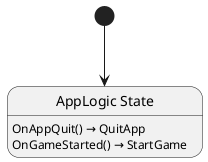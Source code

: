 @startuml AppLogic
state "AppLogic State" as Shellguard_AppLogic_State
Shellguard_AppLogic_State : OnAppQuit() → QuitApp
Shellguard_AppLogic_State : OnGameStarted() → StartGame

[*] --> Shellguard_AppLogic_State
@enduml